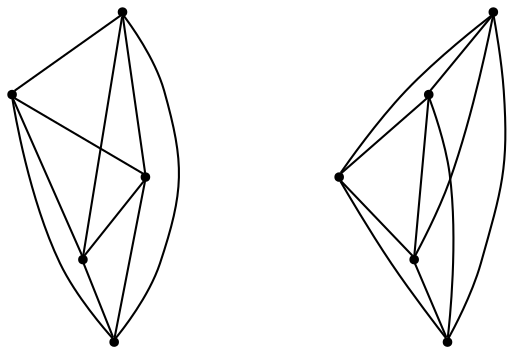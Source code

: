 graph {
  node [shape=point,comment="{\"directed\":false,\"doi\":\"10.1007/978-3-662-45803-7_16\",\"figure\":\"4 (1)\"}"]

  v0 [pos="808.1076013694405,956.5667559962578"]
  v1 [pos="706.0214956230001,888.5227002104656"]
  v2 [pos="740.0501763304277,1024.610557335652"]
  v3 [pos="774.0789206620128,888.5227002104656"]
  v4 [pos="671.9928149155724,956.5667559962578"]
  v5 [pos="671.9928149155724,854.4966011751995"]
  v6 [pos="569.9067091691318,922.5447281033618"]
  v7 [pos="637.9641342081446,922.5447281033618"]
  v8 [pos="603.9353898765596,786.4525453894073"]
  v9 [pos="535.8780284617042,854.4966011751995"]

  v0 -- v1 [id="-1",pos="808.1076013694405,956.5667559962578 706.0214956230001,888.5227002104656 706.0214956230001,888.5227002104656 706.0214956230001,888.5227002104656"]
  v9 -- v6 [id="-2",pos="535.8780284617042,854.4966011751995 569.9067091691318,922.5447281033618 569.9067091691318,922.5447281033618 569.9067091691318,922.5447281033618"]
  v9 -- v8 [id="-3",pos="535.8780284617042,854.4966011751995 603.9353898765596,786.4525453894073 603.9353898765596,786.4525453894073 603.9353898765596,786.4525453894073"]
  v9 -- v7 [id="-4",pos="535.8780284617042,854.4966011751995 637.9641342081446,922.5447281033618 637.9641342081446,922.5447281033618 637.9641342081446,922.5447281033618"]
  v9 -- v5 [id="-5",pos="535.8780284617042,854.4966011751995 671.9928149155724,854.4966011751995 671.9928149155724,854.4966011751995 671.9928149155724,854.4966011751995"]
  v6 -- v7 [id="-6",pos="569.9067091691318,922.5447281033618 637.9641342081446,922.5447281033618 637.9641342081446,922.5447281033618 637.9641342081446,922.5447281033618"]
  v8 -- v6 [id="-7",pos="603.9353898765596,786.4525453894073 569.9067091691318,922.5447281033618 569.9067091691318,922.5447281033618 569.9067091691318,922.5447281033618"]
  v8 -- v5 [id="-8",pos="603.9353898765596,786.4525453894073 671.9928149155724,854.4966011751995 671.9928149155724,854.4966011751995 671.9928149155724,854.4966011751995"]
  v7 -- v5 [id="-9",pos="637.9641342081446,922.5447281033618 671.9928149155724,854.4966011751995 671.9928149155724,854.4966011751995 671.9928149155724,854.4966011751995"]
  v7 -- v8 [id="-10",pos="637.9641342081446,922.5447281033618 603.9353898765596,786.4525453894073 603.9353898765596,786.4525453894073 603.9353898765596,786.4525453894073"]
  v0 -- v2 [id="-11",pos="808.1076013694405,956.5667559962578 740.0501763304277,1024.610557335652 740.0501763304277,1024.610557335652 740.0501763304277,1024.610557335652"]
  v3 -- v4 [id="-12",pos="774.0789206620128,888.5227002104656 671.9928149155724,956.5667559962578 671.9928149155724,956.5667559962578 671.9928149155724,956.5667559962578"]
  v3 -- v0 [id="-13",pos="774.0789206620128,888.5227002104656 808.1076013694405,956.5667559962578 808.1076013694405,956.5667559962578 808.1076013694405,956.5667559962578"]
  v4 -- v1 [id="-14",pos="671.9928149155724,956.5667559962578 706.0214956230001,888.5227002104656 706.0214956230001,888.5227002104656 706.0214956230001,888.5227002104656"]
  v4 -- v0 [id="-15",pos="671.9928149155724,956.5667559962578 808.1076013694405,956.5667559962578 808.1076013694405,956.5667559962578 808.1076013694405,956.5667559962578"]
  v5 -- v6 [id="-17",pos="671.9928149155724,854.4966011751995 569.9067091691318,922.5447281033618 569.9067091691318,922.5447281033618 569.9067091691318,922.5447281033618"]
  v2 -- v3 [id="-18",pos="740.0501763304277,1024.610557335652 774.0789206620128,888.5227002104656 774.0789206620128,888.5227002104656 774.0789206620128,888.5227002104656"]
  v2 -- v4 [id="-19",pos="740.0501763304277,1024.610557335652 671.9928149155724,956.5667559962578 671.9928149155724,956.5667559962578 671.9928149155724,956.5667559962578"]
  v2 -- v1 [id="-20",pos="740.0501763304277,1024.610557335652 706.0214956230001,888.5227002104656 706.0214956230001,888.5227002104656 706.0214956230001,888.5227002104656"]
  v1 -- v3 [id="-21",pos="706.0214956230001,888.5227002104656 774.0789206620128,888.5227002104656 774.0789206620128,888.5227002104656 774.0789206620128,888.5227002104656"]
}